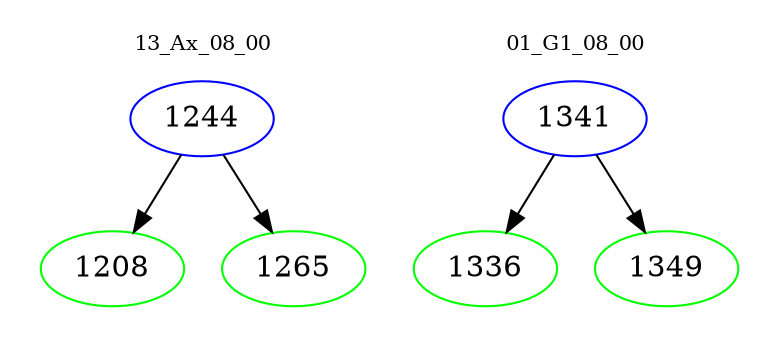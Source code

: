 digraph{
subgraph cluster_0 {
color = white
label = "13_Ax_08_00";
fontsize=10;
T0_1244 [label="1244", color="blue"]
T0_1244 -> T0_1208 [color="black"]
T0_1208 [label="1208", color="green"]
T0_1244 -> T0_1265 [color="black"]
T0_1265 [label="1265", color="green"]
}
subgraph cluster_1 {
color = white
label = "01_G1_08_00";
fontsize=10;
T1_1341 [label="1341", color="blue"]
T1_1341 -> T1_1336 [color="black"]
T1_1336 [label="1336", color="green"]
T1_1341 -> T1_1349 [color="black"]
T1_1349 [label="1349", color="green"]
}
}

